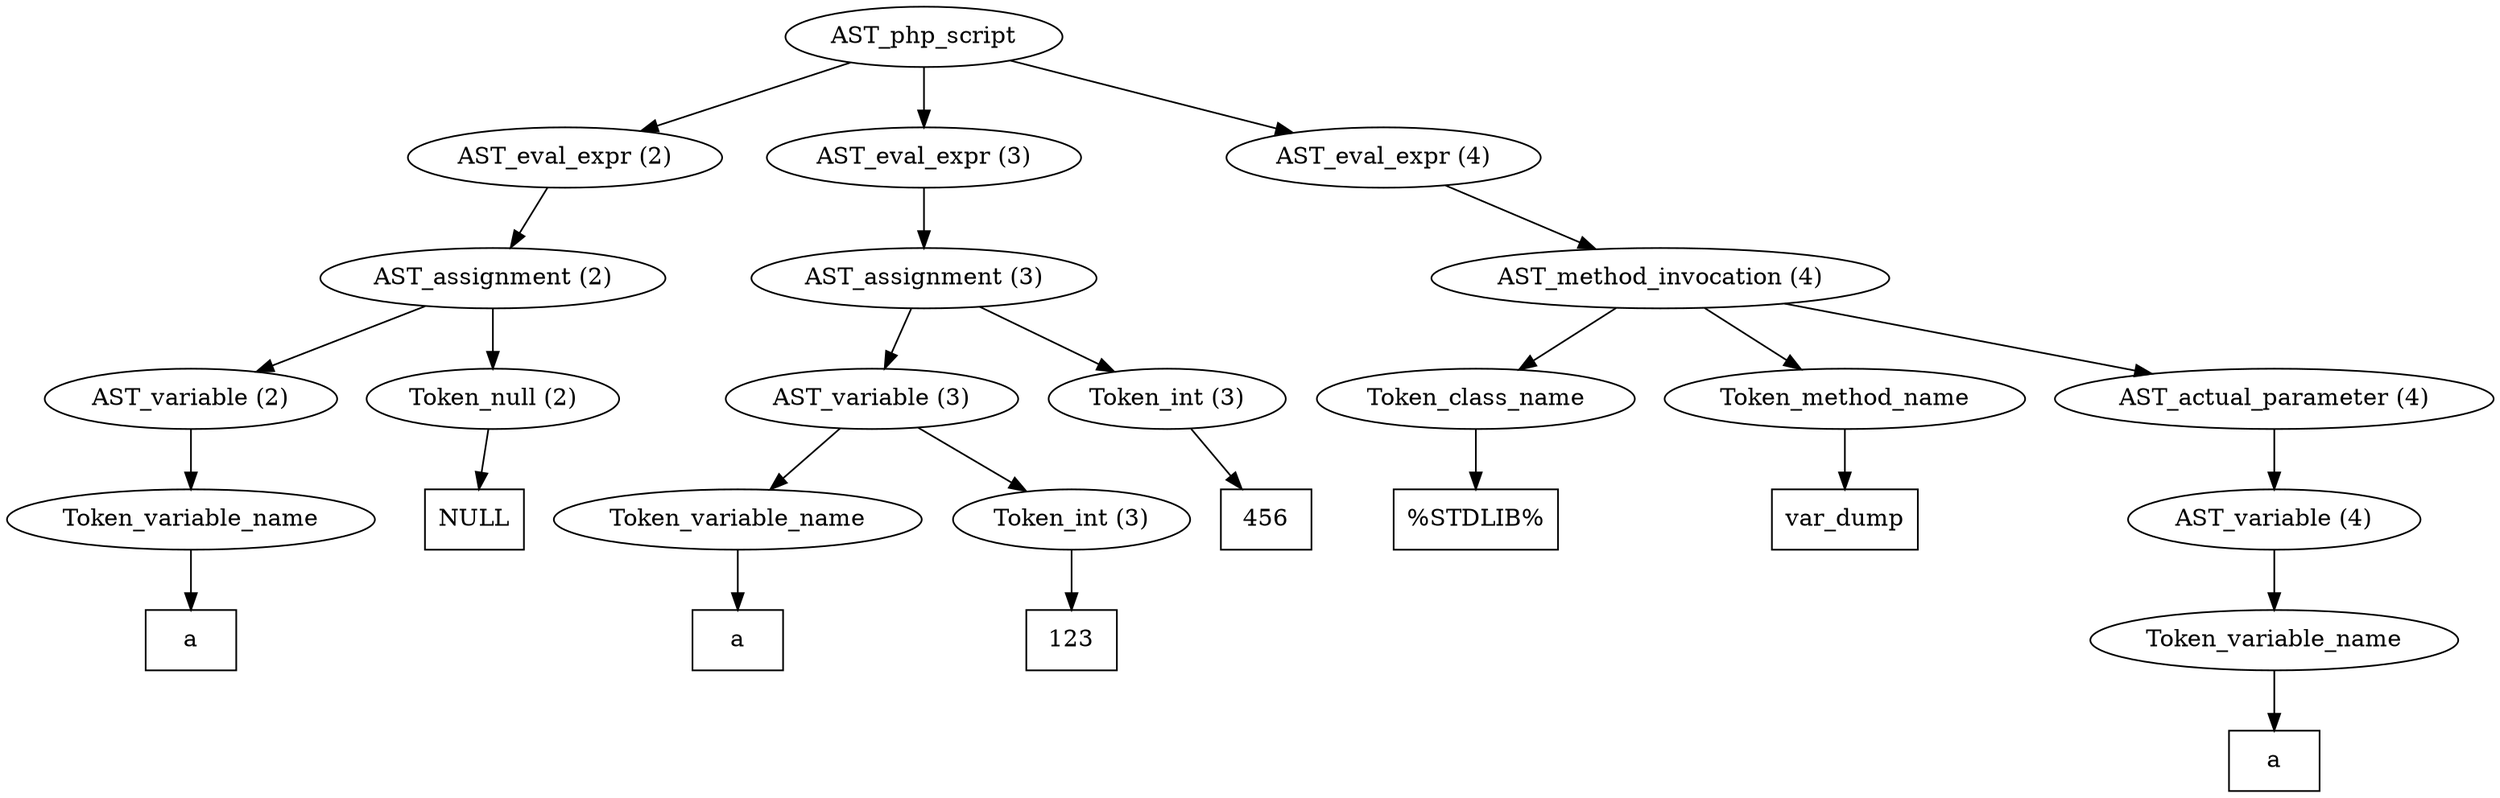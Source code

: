 /*
 * AST in dot format generated by phc -- the PHP compiler
 */

digraph AST {
node_0 [label="AST_php_script"];
node_1 [label="AST_eval_expr (2)"];
node_2 [label="AST_assignment (2)"];
node_3 [label="AST_variable (2)"];
node_4 [label="Token_variable_name"];
node_5 [label="a", shape=box]
node_4 -> node_5;
node_3 -> node_4;
node_6 [label="Token_null (2)"];
node_7 [label="NULL", shape=box]
node_6 -> node_7;
node_2 -> node_6;
node_2 -> node_3;
node_1 -> node_2;
node_8 [label="AST_eval_expr (3)"];
node_9 [label="AST_assignment (3)"];
node_10 [label="AST_variable (3)"];
node_11 [label="Token_variable_name"];
node_12 [label="a", shape=box]
node_11 -> node_12;
node_13 [label="Token_int (3)"];
node_14 [label="123", shape=box]
node_13 -> node_14;
node_10 -> node_13;
node_10 -> node_11;
node_15 [label="Token_int (3)"];
node_16 [label="456", shape=box]
node_15 -> node_16;
node_9 -> node_15;
node_9 -> node_10;
node_8 -> node_9;
node_17 [label="AST_eval_expr (4)"];
node_18 [label="AST_method_invocation (4)"];
node_19 [label="Token_class_name"];
node_20 [label="%STDLIB%", shape=box]
node_19 -> node_20;
node_21 [label="Token_method_name"];
node_22 [label="var_dump", shape=box]
node_21 -> node_22;
node_23 [label="AST_actual_parameter (4)"];
node_24 [label="AST_variable (4)"];
node_25 [label="Token_variable_name"];
node_26 [label="a", shape=box]
node_25 -> node_26;
node_24 -> node_25;
node_23 -> node_24;
node_18 -> node_23;
node_18 -> node_21;
node_18 -> node_19;
node_17 -> node_18;
node_0 -> node_17;
node_0 -> node_8;
node_0 -> node_1;
}
